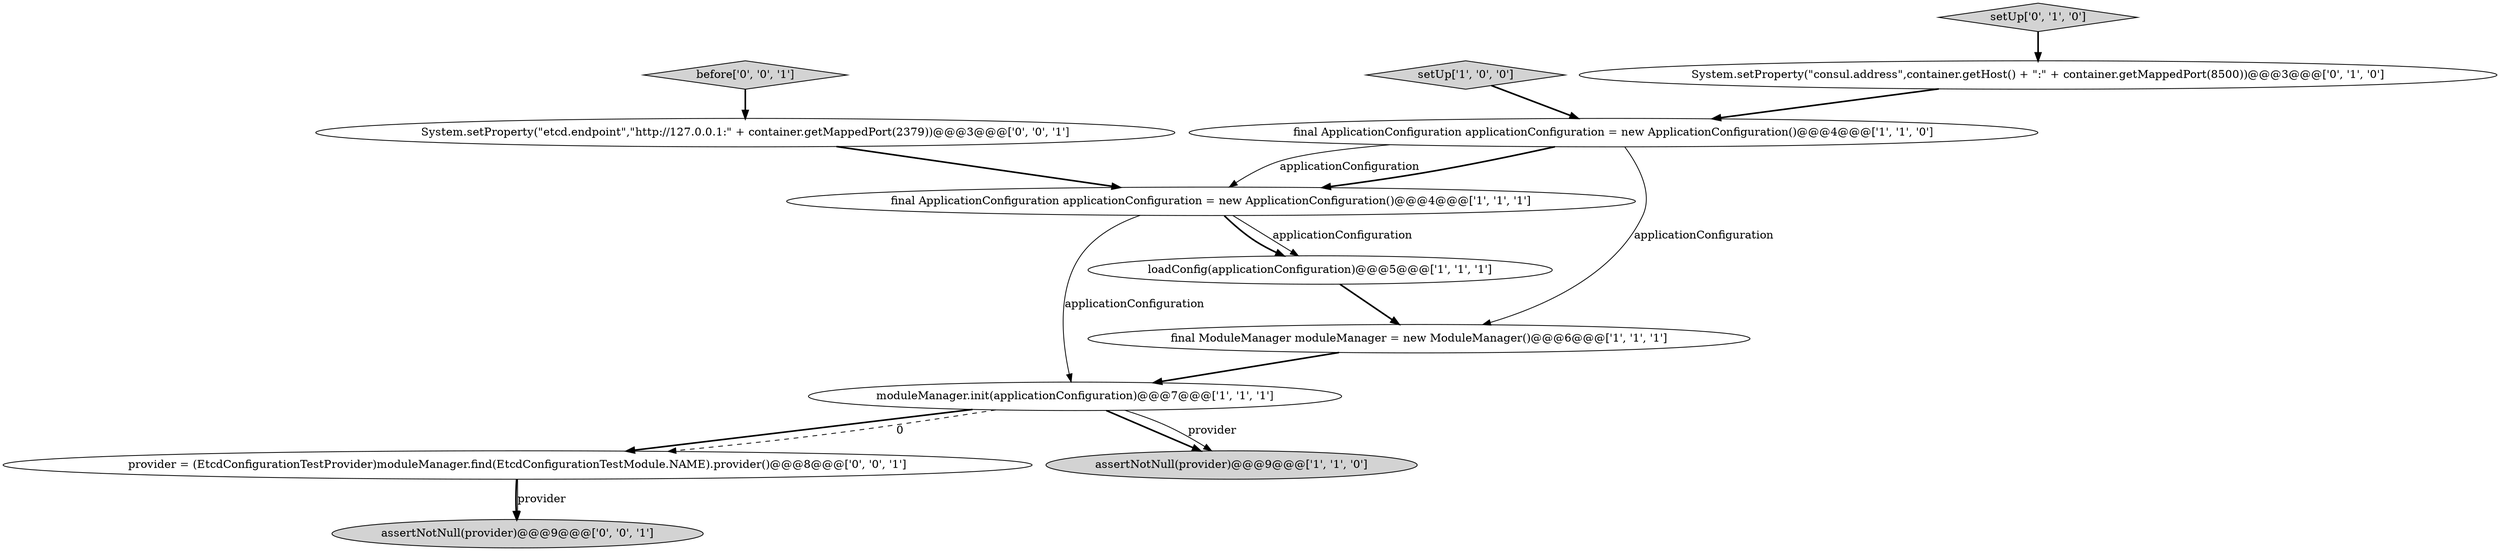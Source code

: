 digraph {
11 [style = filled, label = "before['0', '0', '1']", fillcolor = lightgray, shape = diamond image = "AAA0AAABBB3BBB"];
1 [style = filled, label = "loadConfig(applicationConfiguration)@@@5@@@['1', '1', '1']", fillcolor = white, shape = ellipse image = "AAA0AAABBB1BBB"];
7 [style = filled, label = "setUp['0', '1', '0']", fillcolor = lightgray, shape = diamond image = "AAA0AAABBB2BBB"];
6 [style = filled, label = "final ModuleManager moduleManager = new ModuleManager()@@@6@@@['1', '1', '1']", fillcolor = white, shape = ellipse image = "AAA0AAABBB1BBB"];
10 [style = filled, label = "System.setProperty(\"etcd.endpoint\",\"http://127.0.0.1:\" + container.getMappedPort(2379))@@@3@@@['0', '0', '1']", fillcolor = white, shape = ellipse image = "AAA0AAABBB3BBB"];
12 [style = filled, label = "provider = (EtcdConfigurationTestProvider)moduleManager.find(EtcdConfigurationTestModule.NAME).provider()@@@8@@@['0', '0', '1']", fillcolor = white, shape = ellipse image = "AAA0AAABBB3BBB"];
3 [style = filled, label = "final ApplicationConfiguration applicationConfiguration = new ApplicationConfiguration()@@@4@@@['1', '1', '0']", fillcolor = white, shape = ellipse image = "AAA0AAABBB1BBB"];
9 [style = filled, label = "assertNotNull(provider)@@@9@@@['0', '0', '1']", fillcolor = lightgray, shape = ellipse image = "AAA0AAABBB3BBB"];
4 [style = filled, label = "assertNotNull(provider)@@@9@@@['1', '1', '0']", fillcolor = lightgray, shape = ellipse image = "AAA0AAABBB1BBB"];
5 [style = filled, label = "setUp['1', '0', '0']", fillcolor = lightgray, shape = diamond image = "AAA0AAABBB1BBB"];
8 [style = filled, label = "System.setProperty(\"consul.address\",container.getHost() + \":\" + container.getMappedPort(8500))@@@3@@@['0', '1', '0']", fillcolor = white, shape = ellipse image = "AAA1AAABBB2BBB"];
0 [style = filled, label = "moduleManager.init(applicationConfiguration)@@@7@@@['1', '1', '1']", fillcolor = white, shape = ellipse image = "AAA0AAABBB1BBB"];
2 [style = filled, label = "final ApplicationConfiguration applicationConfiguration = new ApplicationConfiguration()@@@4@@@['1', '1', '1']", fillcolor = white, shape = ellipse image = "AAA0AAABBB1BBB"];
12->9 [style = bold, label=""];
6->0 [style = bold, label=""];
3->2 [style = bold, label=""];
5->3 [style = bold, label=""];
11->10 [style = bold, label=""];
2->1 [style = solid, label="applicationConfiguration"];
7->8 [style = bold, label=""];
0->4 [style = bold, label=""];
10->2 [style = bold, label=""];
0->4 [style = solid, label="provider"];
0->12 [style = bold, label=""];
2->1 [style = bold, label=""];
1->6 [style = bold, label=""];
3->6 [style = solid, label="applicationConfiguration"];
12->9 [style = solid, label="provider"];
3->2 [style = solid, label="applicationConfiguration"];
8->3 [style = bold, label=""];
2->0 [style = solid, label="applicationConfiguration"];
0->12 [style = dashed, label="0"];
}
